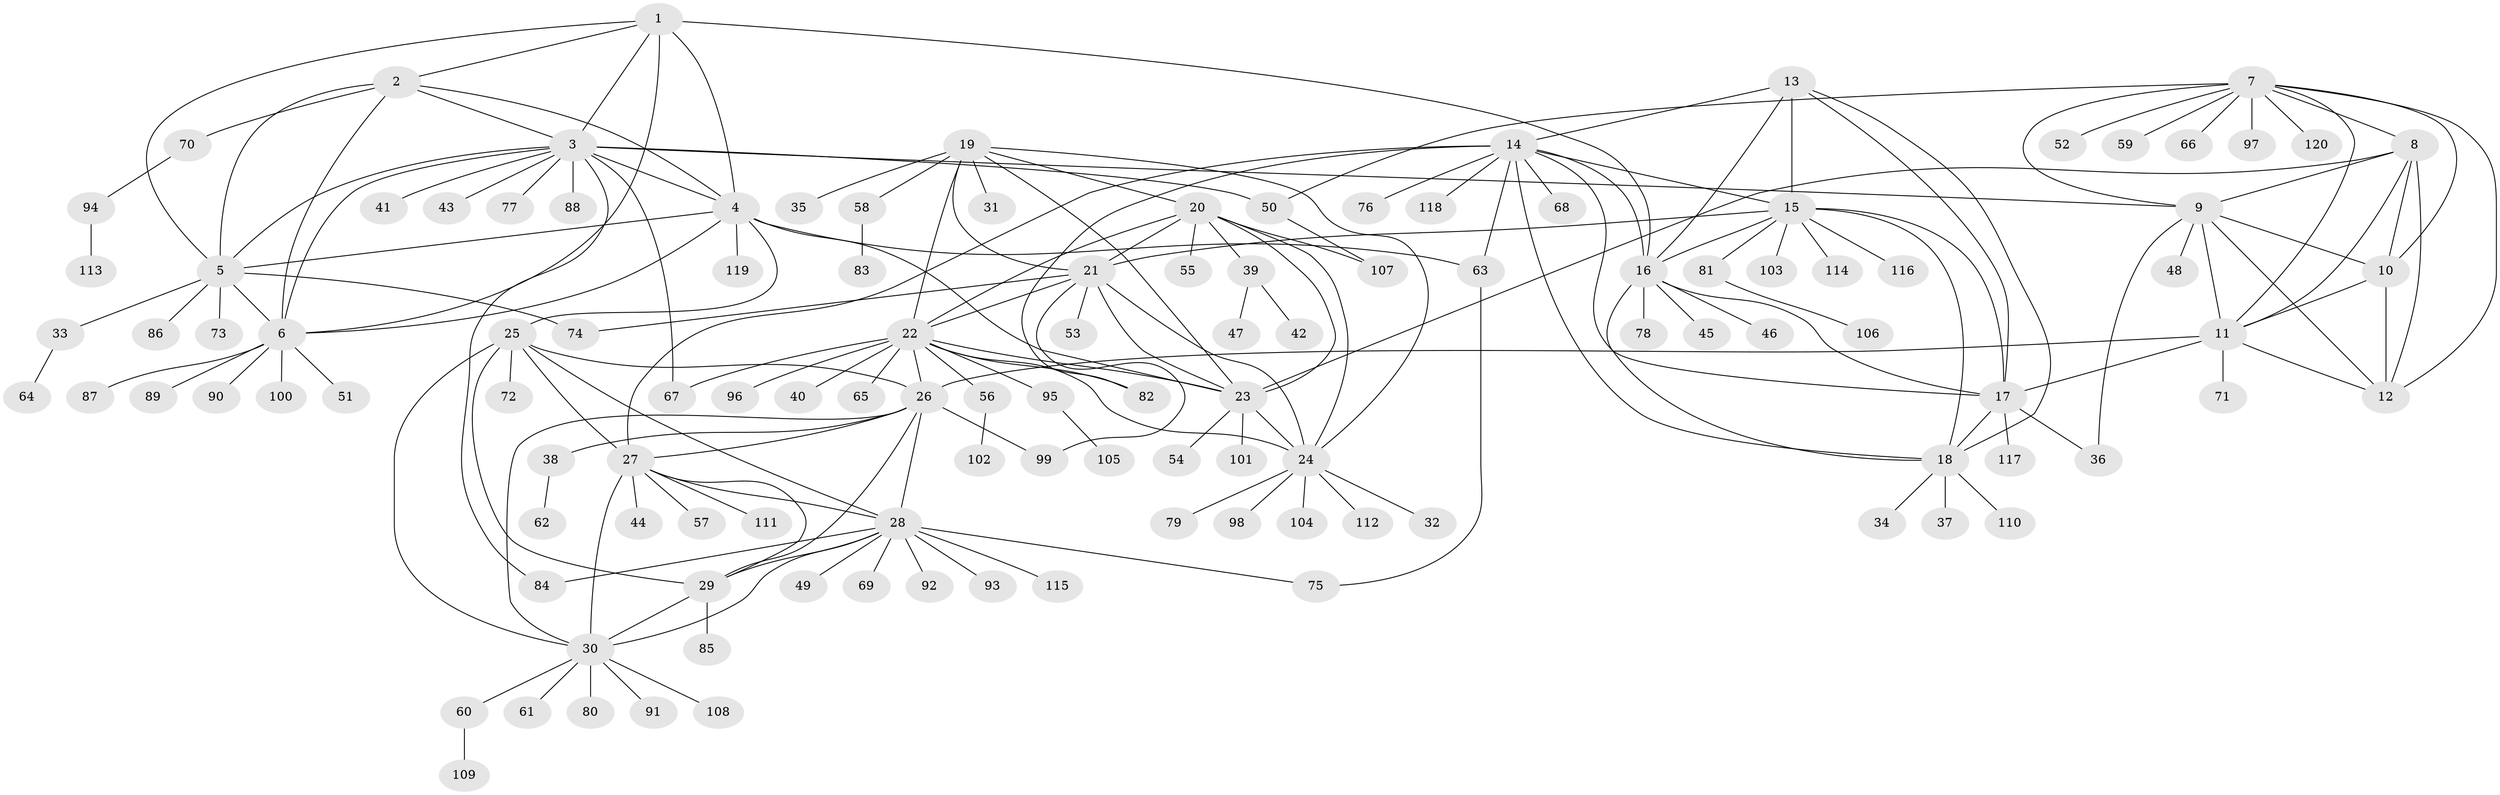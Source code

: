 // Generated by graph-tools (version 1.1) at 2025/15/03/09/25 04:15:52]
// undirected, 120 vertices, 185 edges
graph export_dot {
graph [start="1"]
  node [color=gray90,style=filled];
  1;
  2;
  3;
  4;
  5;
  6;
  7;
  8;
  9;
  10;
  11;
  12;
  13;
  14;
  15;
  16;
  17;
  18;
  19;
  20;
  21;
  22;
  23;
  24;
  25;
  26;
  27;
  28;
  29;
  30;
  31;
  32;
  33;
  34;
  35;
  36;
  37;
  38;
  39;
  40;
  41;
  42;
  43;
  44;
  45;
  46;
  47;
  48;
  49;
  50;
  51;
  52;
  53;
  54;
  55;
  56;
  57;
  58;
  59;
  60;
  61;
  62;
  63;
  64;
  65;
  66;
  67;
  68;
  69;
  70;
  71;
  72;
  73;
  74;
  75;
  76;
  77;
  78;
  79;
  80;
  81;
  82;
  83;
  84;
  85;
  86;
  87;
  88;
  89;
  90;
  91;
  92;
  93;
  94;
  95;
  96;
  97;
  98;
  99;
  100;
  101;
  102;
  103;
  104;
  105;
  106;
  107;
  108;
  109;
  110;
  111;
  112;
  113;
  114;
  115;
  116;
  117;
  118;
  119;
  120;
  1 -- 2;
  1 -- 3;
  1 -- 4;
  1 -- 5;
  1 -- 6;
  1 -- 16;
  2 -- 3;
  2 -- 4;
  2 -- 5;
  2 -- 6;
  2 -- 70;
  3 -- 4;
  3 -- 5;
  3 -- 6;
  3 -- 9;
  3 -- 41;
  3 -- 43;
  3 -- 50;
  3 -- 67;
  3 -- 77;
  3 -- 84;
  3 -- 88;
  4 -- 5;
  4 -- 6;
  4 -- 23;
  4 -- 25;
  4 -- 63;
  4 -- 119;
  5 -- 6;
  5 -- 33;
  5 -- 73;
  5 -- 74;
  5 -- 86;
  6 -- 51;
  6 -- 87;
  6 -- 89;
  6 -- 90;
  6 -- 100;
  7 -- 8;
  7 -- 9;
  7 -- 10;
  7 -- 11;
  7 -- 12;
  7 -- 50;
  7 -- 52;
  7 -- 59;
  7 -- 66;
  7 -- 97;
  7 -- 120;
  8 -- 9;
  8 -- 10;
  8 -- 11;
  8 -- 12;
  8 -- 23;
  9 -- 10;
  9 -- 11;
  9 -- 12;
  9 -- 36;
  9 -- 48;
  10 -- 11;
  10 -- 12;
  11 -- 12;
  11 -- 17;
  11 -- 26;
  11 -- 71;
  13 -- 14;
  13 -- 15;
  13 -- 16;
  13 -- 17;
  13 -- 18;
  14 -- 15;
  14 -- 16;
  14 -- 17;
  14 -- 18;
  14 -- 27;
  14 -- 63;
  14 -- 68;
  14 -- 76;
  14 -- 82;
  14 -- 118;
  15 -- 16;
  15 -- 17;
  15 -- 18;
  15 -- 21;
  15 -- 81;
  15 -- 103;
  15 -- 114;
  15 -- 116;
  16 -- 17;
  16 -- 18;
  16 -- 45;
  16 -- 46;
  16 -- 78;
  17 -- 18;
  17 -- 36;
  17 -- 117;
  18 -- 34;
  18 -- 37;
  18 -- 110;
  19 -- 20;
  19 -- 21;
  19 -- 22;
  19 -- 23;
  19 -- 24;
  19 -- 31;
  19 -- 35;
  19 -- 58;
  20 -- 21;
  20 -- 22;
  20 -- 23;
  20 -- 24;
  20 -- 39;
  20 -- 55;
  20 -- 107;
  21 -- 22;
  21 -- 23;
  21 -- 24;
  21 -- 53;
  21 -- 74;
  21 -- 99;
  22 -- 23;
  22 -- 24;
  22 -- 26;
  22 -- 40;
  22 -- 56;
  22 -- 65;
  22 -- 67;
  22 -- 82;
  22 -- 95;
  22 -- 96;
  23 -- 24;
  23 -- 54;
  23 -- 101;
  24 -- 32;
  24 -- 79;
  24 -- 98;
  24 -- 104;
  24 -- 112;
  25 -- 26;
  25 -- 27;
  25 -- 28;
  25 -- 29;
  25 -- 30;
  25 -- 72;
  26 -- 27;
  26 -- 28;
  26 -- 29;
  26 -- 30;
  26 -- 38;
  26 -- 99;
  27 -- 28;
  27 -- 29;
  27 -- 30;
  27 -- 44;
  27 -- 57;
  27 -- 111;
  28 -- 29;
  28 -- 30;
  28 -- 49;
  28 -- 69;
  28 -- 75;
  28 -- 84;
  28 -- 92;
  28 -- 93;
  28 -- 115;
  29 -- 30;
  29 -- 85;
  30 -- 60;
  30 -- 61;
  30 -- 80;
  30 -- 91;
  30 -- 108;
  33 -- 64;
  38 -- 62;
  39 -- 42;
  39 -- 47;
  50 -- 107;
  56 -- 102;
  58 -- 83;
  60 -- 109;
  63 -- 75;
  70 -- 94;
  81 -- 106;
  94 -- 113;
  95 -- 105;
}

